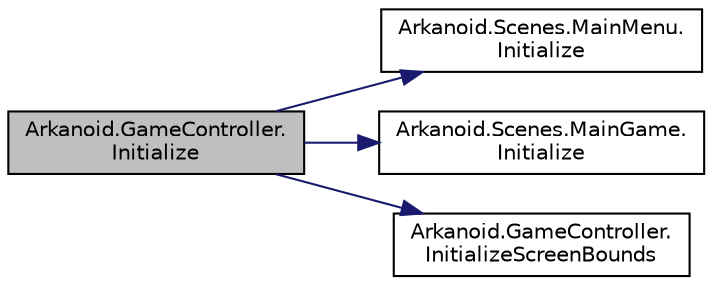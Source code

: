 digraph "Arkanoid.GameController.Initialize"
{
 // INTERACTIVE_SVG=YES
  edge [fontname="Helvetica",fontsize="10",labelfontname="Helvetica",labelfontsize="10"];
  node [fontname="Helvetica",fontsize="10",shape=record];
  rankdir="LR";
  Node8 [label="Arkanoid.GameController.\lInitialize",height=0.2,width=0.4,color="black", fillcolor="grey75", style="filled", fontcolor="black"];
  Node8 -> Node9 [color="midnightblue",fontsize="10",style="solid",fontname="Helvetica"];
  Node9 [label="Arkanoid.Scenes.MainMenu.\lInitialize",height=0.2,width=0.4,color="black", fillcolor="white", style="filled",URL="$class_arkanoid_1_1_scenes_1_1_main_menu.html#a1beab9ae8ef22cae9cc338b077f4bf68",tooltip="Initialize function. Invoked on start of the game "];
  Node8 -> Node10 [color="midnightblue",fontsize="10",style="solid",fontname="Helvetica"];
  Node10 [label="Arkanoid.Scenes.MainGame.\lInitialize",height=0.2,width=0.4,color="black", fillcolor="white", style="filled",URL="$class_arkanoid_1_1_scenes_1_1_main_game.html#a8a9a3754d8bd7716b708765de9d3ab1a",tooltip="Initialize function. Invoked on start of the game "];
  Node8 -> Node11 [color="midnightblue",fontsize="10",style="solid",fontname="Helvetica"];
  Node11 [label="Arkanoid.GameController.\lInitializeScreenBounds",height=0.2,width=0.4,color="black", fillcolor="white", style="filled",URL="$class_arkanoid_1_1_game_controller.html#ade5bf1bc88fa5994e13a5d7f239d9fac"];
}
